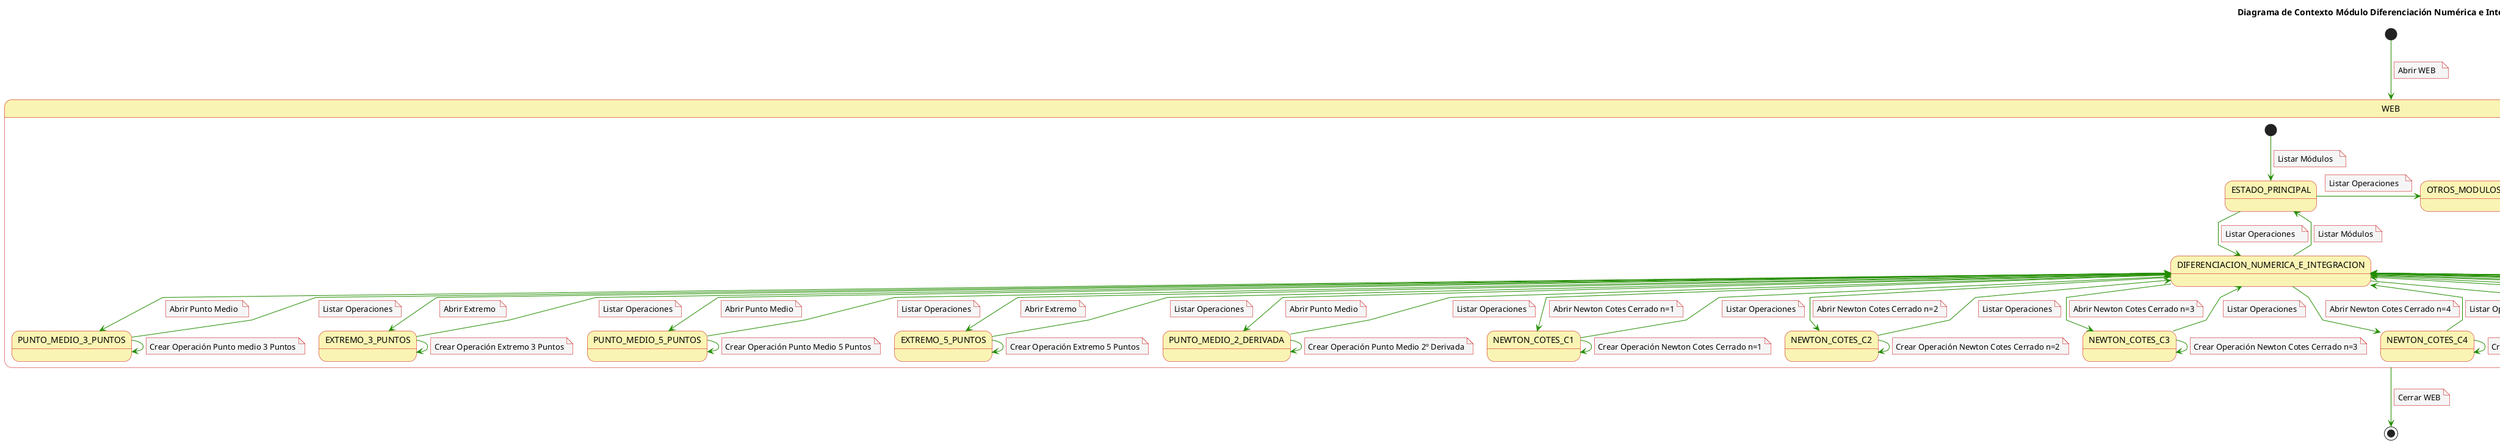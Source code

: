@startuml
skinparam noteBackgroundColor #f5f5f5
skinparam noteBorderColor #c90000
skinparam arrowColor #218c00
skinparam stateBackgroundColor #faf4b4
skinparam stateBorderColor #c90000
skinparam linetype polyline
skinparam arrowThickness 1

title Diagrama de Contexto Módulo Diferenciación Numérica e Integración
[*] --> WEB
note on link
  Abrir WEB  
end note

State WEB {
[*] --> ESTADO_PRINCIPAL
note on link
  Listar Módulos  
end note

ESTADO_PRINCIPAL -R-> OTROS_MODULOS
note on link
  Listar Operaciones  
end note

ESTADO_PRINCIPAL --> DIFERENCIACION_NUMERICA_E_INTEGRACION
note on link
  Listar Operaciones  
end note

DIFERENCIACION_NUMERICA_E_INTEGRACION-d-> ESTADO_PRINCIPAL
note on link
  Listar Módulos
end note

DIFERENCIACION_NUMERICA_E_INTEGRACION-d-> PUNTO_MEDIO_3_PUNTOS
note on link
  Abrir Punto Medio 
end note 

PUNTO_MEDIO_3_PUNTOS -d-> DIFERENCIACION_NUMERICA_E_INTEGRACION
note on link
  Listar Operaciones
end note

PUNTO_MEDIO_3_PUNTOS -D-> PUNTO_MEDIO_3_PUNTOS
note on link
  Crear Operación Punto medio 3 Puntos
end note 

DIFERENCIACION_NUMERICA_E_INTEGRACION-d-> EXTREMO_3_PUNTOS
note on link
  Abrir Extremo 
end note 

EXTREMO_3_PUNTOS -d-> DIFERENCIACION_NUMERICA_E_INTEGRACION
note on link
  Listar Operaciones
end note

EXTREMO_3_PUNTOS -D-> EXTREMO_3_PUNTOS
note on link
  Crear Operación Extremo 3 Puntos
end note 

DIFERENCIACION_NUMERICA_E_INTEGRACION-d-> PUNTO_MEDIO_5_PUNTOS
note on link
  Abrir Punto Medio
end note 

PUNTO_MEDIO_5_PUNTOS -d-> DIFERENCIACION_NUMERICA_E_INTEGRACION
note on link
  Listar Operaciones
end note

PUNTO_MEDIO_5_PUNTOS -D-> PUNTO_MEDIO_5_PUNTOS
note on link
  Crear Operación Punto Medio 5 Puntos
end note 

DIFERENCIACION_NUMERICA_E_INTEGRACION-d-> EXTREMO_5_PUNTOS
note on link
  Abrir Extremo
end note 

EXTREMO_5_PUNTOS -d-> DIFERENCIACION_NUMERICA_E_INTEGRACION
note on link
  Listar Operaciones
end note

EXTREMO_5_PUNTOS -d-> EXTREMO_5_PUNTOS
note on link
  Crear Operación Extremo 5 Puntos
end note 

DIFERENCIACION_NUMERICA_E_INTEGRACION-d-> PUNTO_MEDIO_2_DERIVADA
note on link
  Abrir Punto Medio
end note 

PUNTO_MEDIO_2_DERIVADA -d-> DIFERENCIACION_NUMERICA_E_INTEGRACION
note on link
  Listar Operaciones
end note

PUNTO_MEDIO_2_DERIVADA-D-> PUNTO_MEDIO_2_DERIVADA
note on link
  Crear Operación Punto Medio 2º Derivada
end note 

DIFERENCIACION_NUMERICA_E_INTEGRACION-d-> NEWTON_COTES_C1
note on link
  Abrir Newton Cotes Cerrado n=1
end note 

NEWTON_COTES_C1-d-> DIFERENCIACION_NUMERICA_E_INTEGRACION
note on link
  Listar Operaciones
end note

NEWTON_COTES_C1-D-> NEWTON_COTES_C1
note on link
  Crear Operación Newton Cotes Cerrado n=1
end note 

DIFERENCIACION_NUMERICA_E_INTEGRACION-d-> NEWTON_COTES_C2
note on link
  Abrir Newton Cotes Cerrado n=2
end note 

NEWTON_COTES_C2-d-> DIFERENCIACION_NUMERICA_E_INTEGRACION
note on link
  Listar Operaciones
end note

NEWTON_COTES_C2-D-> NEWTON_COTES_C2
note on link
  Crear Operación Newton Cotes Cerrado n=2
end note 

DIFERENCIACION_NUMERICA_E_INTEGRACION-d-> NEWTON_COTES_C3
note on link
  Abrir Newton Cotes Cerrado n=3
end note 

NEWTON_COTES_C3-d-> DIFERENCIACION_NUMERICA_E_INTEGRACION
note on link
  Listar Operaciones
end note

NEWTON_COTES_C3-D-> NEWTON_COTES_C3
note on link
  Crear Operación Newton Cotes Cerrado n=3
end note 

DIFERENCIACION_NUMERICA_E_INTEGRACION-d-> NEWTON_COTES_C4
note on link
  Abrir Newton Cotes Cerrado n=4
end note 

NEWTON_COTES_C4-d-> DIFERENCIACION_NUMERICA_E_INTEGRACION
note on link
  Listar Operaciones
end note

NEWTON_COTES_C4-D-> NEWTON_COTES_C4
note on link
  Crear Operación Newton Cotes Cerrado n=4
end note 

DIFERENCIACION_NUMERICA_E_INTEGRACION-d-> NEWTON_COTES_A0
note on link
  Abrir Newton Cotes Abierto n=0
end note 

NEWTON_COTES_A0 -d-> DIFERENCIACION_NUMERICA_E_INTEGRACION
note on link
  Listar Operaciones
end note

NEWTON_COTES_A0-D-> NEWTON_COTES_A0
note on link
  Crear Operación Newton Cotes Abierto n=0
end note 

DIFERENCIACION_NUMERICA_E_INTEGRACION-d-> NEWTON_COTES_A1
note on link
  Abrir Newton Cotes Abierto n=1
end note 

NEWTON_COTES_A1-d-> DIFERENCIACION_NUMERICA_E_INTEGRACION
note on link
  Listar Operaciones
end note

NEWTON_COTES_A1-D-> NEWTON_COTES_A1
note on link
  Crear Operación Newton Cotes Abierto n=1
end note 

DIFERENCIACION_NUMERICA_E_INTEGRACION-d-> NEWTON_COTES_A2
note on link
  Abrir Newton Cotes Abierto n=2
end note 

NEWTON_COTES_A2-d-> DIFERENCIACION_NUMERICA_E_INTEGRACION
note on link
  Listar Operaciones
end note

NEWTON_COTES_A2-D-> NEWTON_COTES_A2
note on link
  Crear Operación Newton Cotes Abierto n=2
end note 

DIFERENCIACION_NUMERICA_E_INTEGRACION-d-> NEWTON_COTES_A3
note on link
  Abrir Newton Cotes Abierto n=3
end note 

NEWTON_COTES_A3-d-> DIFERENCIACION_NUMERICA_E_INTEGRACION
note on link
  Listar Operaciones
end note

NEWTON_COTES_A3-D-> NEWTON_COTES_A3
note on link
  Crear Operación Newton Cotes Abierto n=3
end note 

DIFERENCIACION_NUMERICA_E_INTEGRACION-d-> SIMPSON_COMPUESTA
note on link
  Abrir Regla Simpson Compuesta
end note 

SIMPSON_COMPUESTA-d-> DIFERENCIACION_NUMERICA_E_INTEGRACION
note on link
  Listar Operaciones
end note

SIMPSON_COMPUESTA-D-> SIMPSON_COMPUESTA
note on link
  Crear Operación Simpson Compuesta
end note 

DIFERENCIACION_NUMERICA_E_INTEGRACION-d-> TRAPEZOIDAL_COMPUESTA
note on link
  Abrir Tegla Trapezoidal Compuesta
end note 

TRAPEZOIDAL_COMPUESTA-d-> DIFERENCIACION_NUMERICA_E_INTEGRACION
note on link
  Listar Operaciones
end note

TRAPEZOIDAL_COMPUESTA-D-> TRAPEZOIDAL_COMPUESTA
note on link
  Crear Operación Trapezoidal Compuesta
end note 

DIFERENCIACION_NUMERICA_E_INTEGRACION-d-> PUNTO_MEDIO_COMPUESTA
note on link
  Abrir Regla Punto Medio Compuesta
end note 

PUNTO_MEDIO_COMPUESTA-d-> DIFERENCIACION_NUMERICA_E_INTEGRACION
note on link
  Listar Operaciones
end note

PUNTO_MEDIO_COMPUESTA-D-> PUNTO_MEDIO_COMPUESTA
note on link
  Crear Operación Punto Medio Compuesta
end note 

}

WEB --> [*]
note on link
  Cerrar WEB
end note

@enduml